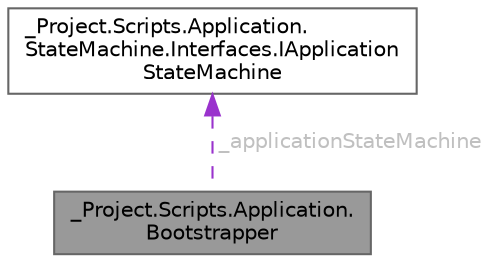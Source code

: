 digraph "_Project.Scripts.Application.Bootstrapper"
{
 // LATEX_PDF_SIZE
  bgcolor="transparent";
  edge [fontname=Helvetica,fontsize=10,labelfontname=Helvetica,labelfontsize=10];
  node [fontname=Helvetica,fontsize=10,shape=box,height=0.2,width=0.4];
  Node1 [id="Node000001",label="_Project.Scripts.Application.\lBootstrapper",height=0.2,width=0.4,color="gray40", fillcolor="grey60", style="filled", fontcolor="black",tooltip="Это основной класс, являющийся точкой входа в приложение"];
  Node2 -> Node1 [id="edge1_Node000001_Node000002",dir="back",color="darkorchid3",style="dashed",tooltip=" ",label=" _applicationStateMachine",fontcolor="grey" ];
  Node2 [id="Node000002",label="_Project.Scripts.Application.\lStateMachine.Interfaces.IApplication\lStateMachine",height=0.2,width=0.4,color="gray40", fillcolor="white", style="filled",URL="$interface___project_1_1_scripts_1_1_application_1_1_state_machine_1_1_interfaces_1_1_i_application_state_machine.html",tooltip="Интерфейс, описывающий машину состояний приложения"];
}

